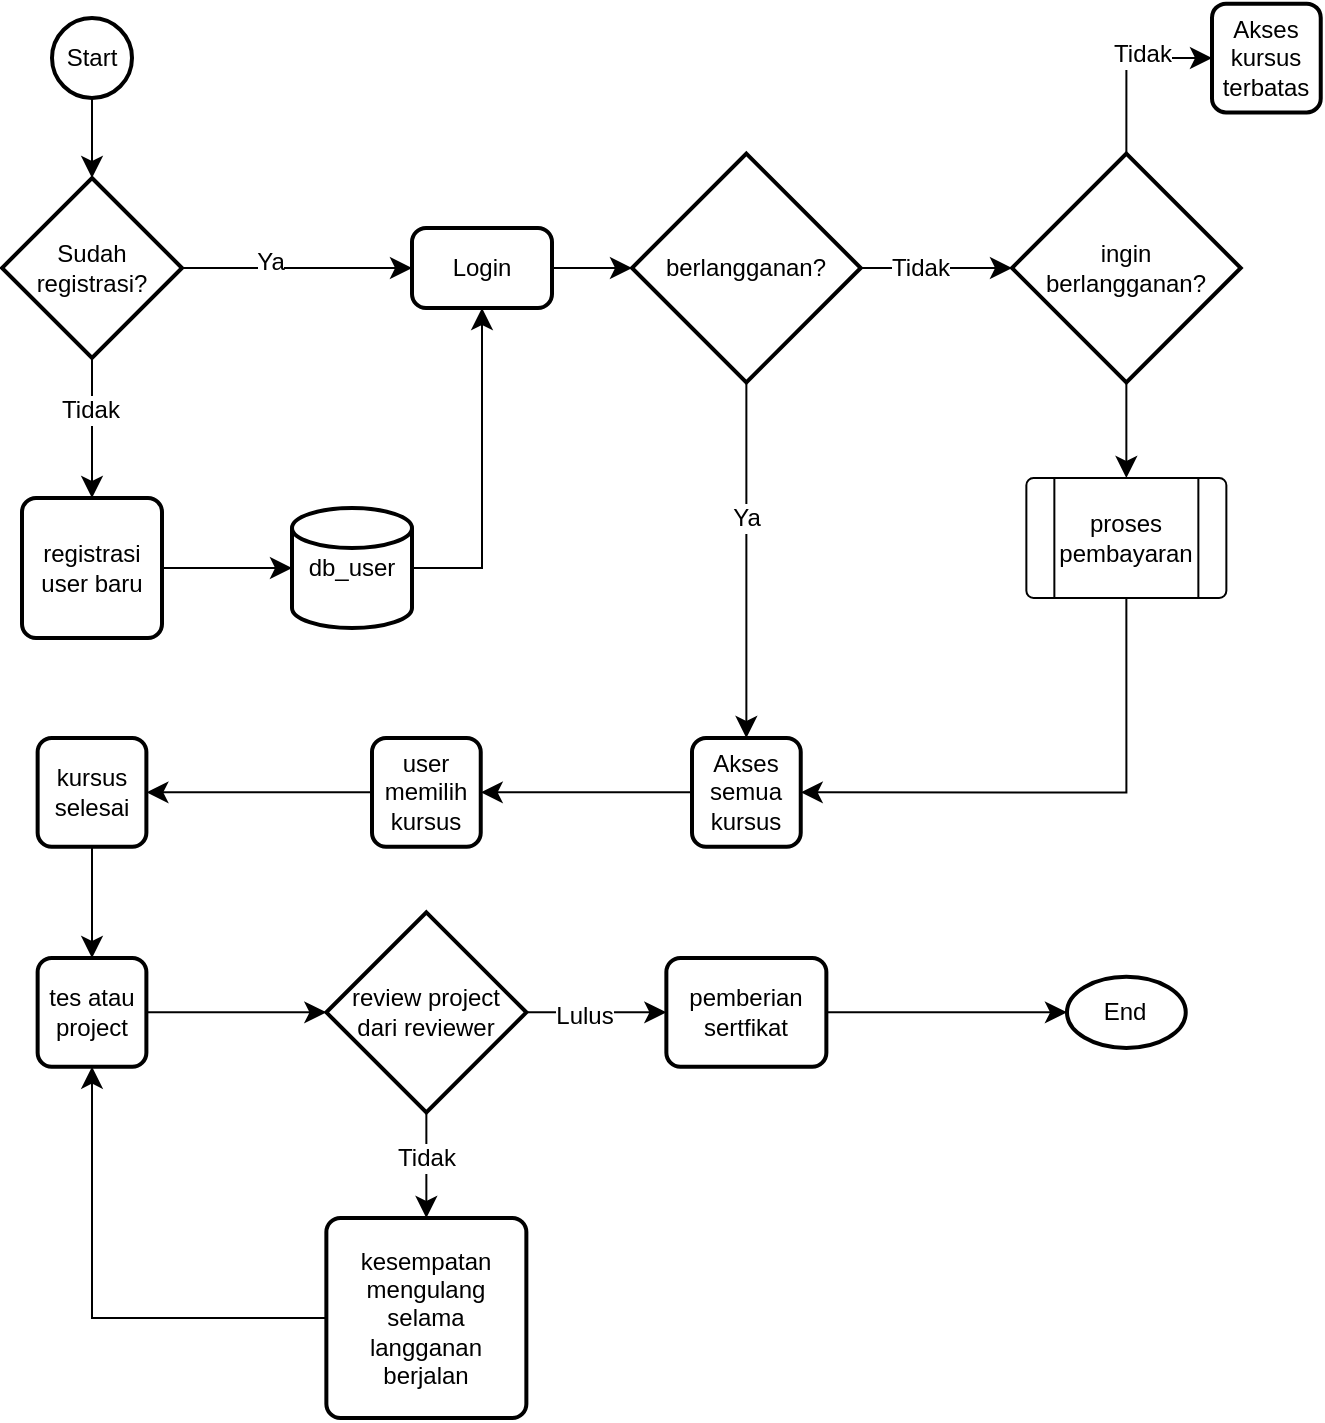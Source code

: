 <mxfile version="26.0.11">
  <diagram id="C5RBs43oDa-KdzZeNtuy" name="Page-1">
    <mxGraphModel dx="1500" dy="933" grid="1" gridSize="10" guides="1" tooltips="1" connect="1" arrows="1" fold="1" page="1" pageScale="1" pageWidth="827" pageHeight="1169" math="0" shadow="0">
      <root>
        <mxCell id="WIyWlLk6GJQsqaUBKTNV-0" />
        <mxCell id="WIyWlLk6GJQsqaUBKTNV-1" parent="WIyWlLk6GJQsqaUBKTNV-0" />
        <mxCell id="EXY43_atMa3LfQrV5PPq-0" value="Start" style="strokeWidth=2;html=1;shape=mxgraph.flowchart.start_2;whiteSpace=wrap;" vertex="1" parent="WIyWlLk6GJQsqaUBKTNV-1">
          <mxGeometry x="70" y="20" width="40" height="40" as="geometry" />
        </mxCell>
        <mxCell id="EXY43_atMa3LfQrV5PPq-5" style="edgeStyle=none;curved=1;rounded=0;orthogonalLoop=1;jettySize=auto;html=1;exitX=1;exitY=0.5;exitDx=0;exitDy=0;exitPerimeter=0;entryX=0;entryY=0.5;entryDx=0;entryDy=0;fontSize=12;startSize=8;endSize=8;" edge="1" parent="WIyWlLk6GJQsqaUBKTNV-1" source="EXY43_atMa3LfQrV5PPq-1" target="EXY43_atMa3LfQrV5PPq-2">
          <mxGeometry relative="1" as="geometry" />
        </mxCell>
        <mxCell id="EXY43_atMa3LfQrV5PPq-6" value="Ya" style="edgeLabel;html=1;align=center;verticalAlign=middle;resizable=0;points=[];fontSize=12;" vertex="1" connectable="0" parent="EXY43_atMa3LfQrV5PPq-5">
          <mxGeometry x="-0.233" y="3" relative="1" as="geometry">
            <mxPoint as="offset" />
          </mxGeometry>
        </mxCell>
        <mxCell id="EXY43_atMa3LfQrV5PPq-11" style="edgeStyle=none;curved=1;rounded=0;orthogonalLoop=1;jettySize=auto;html=1;exitX=0.5;exitY=1;exitDx=0;exitDy=0;exitPerimeter=0;entryX=0.5;entryY=0;entryDx=0;entryDy=0;fontSize=12;startSize=8;endSize=8;" edge="1" parent="WIyWlLk6GJQsqaUBKTNV-1" source="EXY43_atMa3LfQrV5PPq-1" target="EXY43_atMa3LfQrV5PPq-9">
          <mxGeometry relative="1" as="geometry" />
        </mxCell>
        <mxCell id="EXY43_atMa3LfQrV5PPq-12" value="Tidak" style="edgeLabel;html=1;align=center;verticalAlign=middle;resizable=0;points=[];fontSize=12;" vertex="1" connectable="0" parent="EXY43_atMa3LfQrV5PPq-11">
          <mxGeometry x="-0.269" y="-1" relative="1" as="geometry">
            <mxPoint as="offset" />
          </mxGeometry>
        </mxCell>
        <mxCell id="EXY43_atMa3LfQrV5PPq-1" value="Sudah&lt;div&gt;registrasi?&lt;/div&gt;" style="strokeWidth=2;html=1;shape=mxgraph.flowchart.decision;whiteSpace=wrap;" vertex="1" parent="WIyWlLk6GJQsqaUBKTNV-1">
          <mxGeometry x="45" y="100" width="90" height="90" as="geometry" />
        </mxCell>
        <mxCell id="EXY43_atMa3LfQrV5PPq-2" value="Login" style="rounded=1;whiteSpace=wrap;html=1;absoluteArcSize=1;arcSize=14;strokeWidth=2;" vertex="1" parent="WIyWlLk6GJQsqaUBKTNV-1">
          <mxGeometry x="250" y="125" width="70" height="40" as="geometry" />
        </mxCell>
        <mxCell id="EXY43_atMa3LfQrV5PPq-4" style="edgeStyle=none;curved=1;rounded=0;orthogonalLoop=1;jettySize=auto;html=1;entryX=0.5;entryY=0;entryDx=0;entryDy=0;entryPerimeter=0;fontSize=12;startSize=8;endSize=8;" edge="1" parent="WIyWlLk6GJQsqaUBKTNV-1" source="EXY43_atMa3LfQrV5PPq-0" target="EXY43_atMa3LfQrV5PPq-1">
          <mxGeometry relative="1" as="geometry" />
        </mxCell>
        <mxCell id="EXY43_atMa3LfQrV5PPq-9" value="registrasi&lt;div&gt;user baru&lt;/div&gt;" style="rounded=1;whiteSpace=wrap;html=1;absoluteArcSize=1;arcSize=14;strokeWidth=2;" vertex="1" parent="WIyWlLk6GJQsqaUBKTNV-1">
          <mxGeometry x="55" y="260" width="70" height="70" as="geometry" />
        </mxCell>
        <mxCell id="EXY43_atMa3LfQrV5PPq-15" style="edgeStyle=orthogonalEdgeStyle;rounded=0;orthogonalLoop=1;jettySize=auto;html=1;entryX=0.5;entryY=1;entryDx=0;entryDy=0;fontSize=12;startSize=8;endSize=8;" edge="1" parent="WIyWlLk6GJQsqaUBKTNV-1" source="EXY43_atMa3LfQrV5PPq-13" target="EXY43_atMa3LfQrV5PPq-2">
          <mxGeometry relative="1" as="geometry">
            <Array as="points">
              <mxPoint x="285" y="295" />
            </Array>
          </mxGeometry>
        </mxCell>
        <mxCell id="EXY43_atMa3LfQrV5PPq-13" value="db_user" style="strokeWidth=2;html=1;shape=mxgraph.flowchart.database;whiteSpace=wrap;" vertex="1" parent="WIyWlLk6GJQsqaUBKTNV-1">
          <mxGeometry x="190" y="265" width="60" height="60" as="geometry" />
        </mxCell>
        <mxCell id="EXY43_atMa3LfQrV5PPq-14" style="edgeStyle=none;curved=1;rounded=0;orthogonalLoop=1;jettySize=auto;html=1;entryX=0;entryY=0.5;entryDx=0;entryDy=0;entryPerimeter=0;fontSize=12;startSize=8;endSize=8;" edge="1" parent="WIyWlLk6GJQsqaUBKTNV-1" source="EXY43_atMa3LfQrV5PPq-9" target="EXY43_atMa3LfQrV5PPq-13">
          <mxGeometry relative="1" as="geometry" />
        </mxCell>
        <mxCell id="EXY43_atMa3LfQrV5PPq-27" style="edgeStyle=none;curved=1;rounded=0;orthogonalLoop=1;jettySize=auto;html=1;fontSize=12;startSize=8;endSize=8;" edge="1" parent="WIyWlLk6GJQsqaUBKTNV-1" source="EXY43_atMa3LfQrV5PPq-22" target="EXY43_atMa3LfQrV5PPq-26">
          <mxGeometry relative="1" as="geometry" />
        </mxCell>
        <mxCell id="EXY43_atMa3LfQrV5PPq-29" value="Ya" style="edgeLabel;html=1;align=center;verticalAlign=middle;resizable=0;points=[];fontSize=12;" vertex="1" connectable="0" parent="EXY43_atMa3LfQrV5PPq-27">
          <mxGeometry x="-0.319" y="-1" relative="1" as="geometry">
            <mxPoint x="1" y="7" as="offset" />
          </mxGeometry>
        </mxCell>
        <mxCell id="EXY43_atMa3LfQrV5PPq-22" value="berlangganan?" style="strokeWidth=2;html=1;shape=mxgraph.flowchart.decision;whiteSpace=wrap;" vertex="1" parent="WIyWlLk6GJQsqaUBKTNV-1">
          <mxGeometry x="360" y="87.81" width="114.37" height="114.37" as="geometry" />
        </mxCell>
        <mxCell id="EXY43_atMa3LfQrV5PPq-23" style="edgeStyle=none;curved=1;rounded=0;orthogonalLoop=1;jettySize=auto;html=1;entryX=0;entryY=0.5;entryDx=0;entryDy=0;entryPerimeter=0;fontSize=12;startSize=8;endSize=8;" edge="1" parent="WIyWlLk6GJQsqaUBKTNV-1" source="EXY43_atMa3LfQrV5PPq-2" target="EXY43_atMa3LfQrV5PPq-22">
          <mxGeometry relative="1" as="geometry" />
        </mxCell>
        <mxCell id="EXY43_atMa3LfQrV5PPq-45" style="edgeStyle=none;curved=1;rounded=0;orthogonalLoop=1;jettySize=auto;html=1;fontSize=12;startSize=8;endSize=8;entryX=1;entryY=0.5;entryDx=0;entryDy=0;" edge="1" parent="WIyWlLk6GJQsqaUBKTNV-1" source="EXY43_atMa3LfQrV5PPq-26" target="EXY43_atMa3LfQrV5PPq-46">
          <mxGeometry relative="1" as="geometry">
            <mxPoint x="250" y="377" as="targetPoint" />
          </mxGeometry>
        </mxCell>
        <mxCell id="EXY43_atMa3LfQrV5PPq-26" value="Akses&lt;div&gt;semua&lt;/div&gt;&lt;div&gt;kursus&lt;/div&gt;" style="rounded=1;whiteSpace=wrap;html=1;absoluteArcSize=1;arcSize=14;strokeWidth=2;" vertex="1" parent="WIyWlLk6GJQsqaUBKTNV-1">
          <mxGeometry x="390" y="380" width="54.37" height="54.37" as="geometry" />
        </mxCell>
        <mxCell id="EXY43_atMa3LfQrV5PPq-37" style="edgeStyle=orthogonalEdgeStyle;rounded=0;orthogonalLoop=1;jettySize=auto;html=1;entryX=0;entryY=0.5;entryDx=0;entryDy=0;fontSize=12;startSize=8;endSize=8;exitX=0.5;exitY=0;exitDx=0;exitDy=0;exitPerimeter=0;" edge="1" parent="WIyWlLk6GJQsqaUBKTNV-1" source="EXY43_atMa3LfQrV5PPq-32" target="EXY43_atMa3LfQrV5PPq-36">
          <mxGeometry relative="1" as="geometry" />
        </mxCell>
        <mxCell id="EXY43_atMa3LfQrV5PPq-38" value="Tidak" style="edgeLabel;html=1;align=center;verticalAlign=middle;resizable=0;points=[];fontSize=12;" vertex="1" connectable="0" parent="EXY43_atMa3LfQrV5PPq-37">
          <mxGeometry x="0.221" y="2" relative="1" as="geometry">
            <mxPoint as="offset" />
          </mxGeometry>
        </mxCell>
        <mxCell id="EXY43_atMa3LfQrV5PPq-43" style="edgeStyle=none;curved=1;rounded=0;orthogonalLoop=1;jettySize=auto;html=1;entryX=0.5;entryY=0;entryDx=0;entryDy=0;fontSize=12;startSize=8;endSize=8;" edge="1" parent="WIyWlLk6GJQsqaUBKTNV-1" source="EXY43_atMa3LfQrV5PPq-32" target="EXY43_atMa3LfQrV5PPq-40">
          <mxGeometry relative="1" as="geometry" />
        </mxCell>
        <mxCell id="EXY43_atMa3LfQrV5PPq-32" value="&lt;div&gt;ingin&lt;/div&gt;berlangganan?" style="strokeWidth=2;html=1;shape=mxgraph.flowchart.decision;whiteSpace=wrap;" vertex="1" parent="WIyWlLk6GJQsqaUBKTNV-1">
          <mxGeometry x="550" y="87.81" width="114.37" height="114.37" as="geometry" />
        </mxCell>
        <mxCell id="EXY43_atMa3LfQrV5PPq-33" style="edgeStyle=none;curved=1;rounded=0;orthogonalLoop=1;jettySize=auto;html=1;entryX=0;entryY=0.5;entryDx=0;entryDy=0;entryPerimeter=0;fontSize=12;startSize=8;endSize=8;" edge="1" parent="WIyWlLk6GJQsqaUBKTNV-1" source="EXY43_atMa3LfQrV5PPq-22" target="EXY43_atMa3LfQrV5PPq-32">
          <mxGeometry relative="1" as="geometry" />
        </mxCell>
        <mxCell id="EXY43_atMa3LfQrV5PPq-34" value="Tidak" style="edgeLabel;html=1;align=center;verticalAlign=middle;resizable=0;points=[];fontSize=12;" vertex="1" connectable="0" parent="EXY43_atMa3LfQrV5PPq-33">
          <mxGeometry x="-0.221" relative="1" as="geometry">
            <mxPoint as="offset" />
          </mxGeometry>
        </mxCell>
        <mxCell id="EXY43_atMa3LfQrV5PPq-36" value="Akses&lt;div&gt;kursus&lt;/div&gt;&lt;div&gt;terbatas&lt;/div&gt;" style="rounded=1;whiteSpace=wrap;html=1;absoluteArcSize=1;arcSize=14;strokeWidth=2;" vertex="1" parent="WIyWlLk6GJQsqaUBKTNV-1">
          <mxGeometry x="650" y="12.82" width="54.37" height="54.37" as="geometry" />
        </mxCell>
        <mxCell id="EXY43_atMa3LfQrV5PPq-44" style="edgeStyle=orthogonalEdgeStyle;rounded=0;orthogonalLoop=1;jettySize=auto;html=1;entryX=1;entryY=0.5;entryDx=0;entryDy=0;fontSize=12;startSize=8;endSize=8;exitX=0.5;exitY=1;exitDx=0;exitDy=0;" edge="1" parent="WIyWlLk6GJQsqaUBKTNV-1" source="EXY43_atMa3LfQrV5PPq-40" target="EXY43_atMa3LfQrV5PPq-26">
          <mxGeometry relative="1" as="geometry" />
        </mxCell>
        <mxCell id="EXY43_atMa3LfQrV5PPq-40" value="proses&lt;div&gt;pembayaran&lt;/div&gt;" style="verticalLabelPosition=middle;verticalAlign=middle;html=1;shape=process;whiteSpace=wrap;rounded=1;size=0.14;arcSize=6;labelPosition=center;align=center;" vertex="1" parent="WIyWlLk6GJQsqaUBKTNV-1">
          <mxGeometry x="557.18" y="250" width="100" height="60" as="geometry" />
        </mxCell>
        <mxCell id="EXY43_atMa3LfQrV5PPq-48" style="edgeStyle=none;curved=1;rounded=0;orthogonalLoop=1;jettySize=auto;html=1;entryX=1;entryY=0.5;entryDx=0;entryDy=0;fontSize=12;startSize=8;endSize=8;" edge="1" parent="WIyWlLk6GJQsqaUBKTNV-1" source="EXY43_atMa3LfQrV5PPq-46" target="EXY43_atMa3LfQrV5PPq-47">
          <mxGeometry relative="1" as="geometry" />
        </mxCell>
        <mxCell id="EXY43_atMa3LfQrV5PPq-46" value="user&lt;div&gt;memilih&lt;/div&gt;&lt;div&gt;kursus&lt;/div&gt;" style="rounded=1;whiteSpace=wrap;html=1;absoluteArcSize=1;arcSize=14;strokeWidth=2;" vertex="1" parent="WIyWlLk6GJQsqaUBKTNV-1">
          <mxGeometry x="230" y="380" width="54.37" height="54.37" as="geometry" />
        </mxCell>
        <mxCell id="EXY43_atMa3LfQrV5PPq-50" style="edgeStyle=none;curved=1;rounded=0;orthogonalLoop=1;jettySize=auto;html=1;entryX=0.5;entryY=0;entryDx=0;entryDy=0;fontSize=12;startSize=8;endSize=8;" edge="1" parent="WIyWlLk6GJQsqaUBKTNV-1" source="EXY43_atMa3LfQrV5PPq-47" target="EXY43_atMa3LfQrV5PPq-49">
          <mxGeometry relative="1" as="geometry" />
        </mxCell>
        <mxCell id="EXY43_atMa3LfQrV5PPq-47" value="kursus&lt;div&gt;selesai&lt;/div&gt;" style="rounded=1;whiteSpace=wrap;html=1;absoluteArcSize=1;arcSize=14;strokeWidth=2;" vertex="1" parent="WIyWlLk6GJQsqaUBKTNV-1">
          <mxGeometry x="62.82" y="380" width="54.37" height="54.37" as="geometry" />
        </mxCell>
        <mxCell id="EXY43_atMa3LfQrV5PPq-51" style="edgeStyle=none;curved=1;rounded=0;orthogonalLoop=1;jettySize=auto;html=1;fontSize=12;startSize=8;endSize=8;" edge="1" parent="WIyWlLk6GJQsqaUBKTNV-1" source="EXY43_atMa3LfQrV5PPq-49" target="EXY43_atMa3LfQrV5PPq-52">
          <mxGeometry relative="1" as="geometry">
            <mxPoint x="190" y="517.185" as="targetPoint" />
          </mxGeometry>
        </mxCell>
        <mxCell id="EXY43_atMa3LfQrV5PPq-49" value="tes atau&lt;div&gt;project&lt;/div&gt;" style="rounded=1;whiteSpace=wrap;html=1;absoluteArcSize=1;arcSize=14;strokeWidth=2;" vertex="1" parent="WIyWlLk6GJQsqaUBKTNV-1">
          <mxGeometry x="62.82" y="490" width="54.37" height="54.37" as="geometry" />
        </mxCell>
        <mxCell id="EXY43_atMa3LfQrV5PPq-55" style="edgeStyle=none;curved=1;rounded=0;orthogonalLoop=1;jettySize=auto;html=1;entryX=0;entryY=0.5;entryDx=0;entryDy=0;fontSize=12;startSize=8;endSize=8;" edge="1" parent="WIyWlLk6GJQsqaUBKTNV-1" source="EXY43_atMa3LfQrV5PPq-52" target="EXY43_atMa3LfQrV5PPq-54">
          <mxGeometry relative="1" as="geometry" />
        </mxCell>
        <mxCell id="EXY43_atMa3LfQrV5PPq-56" value="Lulus" style="edgeLabel;html=1;align=center;verticalAlign=middle;resizable=0;points=[];fontSize=12;" vertex="1" connectable="0" parent="EXY43_atMa3LfQrV5PPq-55">
          <mxGeometry x="-0.182" y="-2" relative="1" as="geometry">
            <mxPoint as="offset" />
          </mxGeometry>
        </mxCell>
        <mxCell id="EXY43_atMa3LfQrV5PPq-60" style="edgeStyle=none;curved=1;rounded=0;orthogonalLoop=1;jettySize=auto;html=1;entryX=0.5;entryY=0;entryDx=0;entryDy=0;fontSize=12;startSize=8;endSize=8;" edge="1" parent="WIyWlLk6GJQsqaUBKTNV-1" source="EXY43_atMa3LfQrV5PPq-52" target="EXY43_atMa3LfQrV5PPq-59">
          <mxGeometry relative="1" as="geometry" />
        </mxCell>
        <mxCell id="EXY43_atMa3LfQrV5PPq-61" value="Tidak" style="edgeLabel;html=1;align=center;verticalAlign=middle;resizable=0;points=[];fontSize=12;" vertex="1" connectable="0" parent="EXY43_atMa3LfQrV5PPq-60">
          <mxGeometry x="-0.462" y="2" relative="1" as="geometry">
            <mxPoint x="-2" y="9" as="offset" />
          </mxGeometry>
        </mxCell>
        <mxCell id="EXY43_atMa3LfQrV5PPq-52" value="review project&lt;div&gt;dari reviewer&lt;/div&gt;" style="strokeWidth=2;html=1;shape=mxgraph.flowchart.decision;whiteSpace=wrap;" vertex="1" parent="WIyWlLk6GJQsqaUBKTNV-1">
          <mxGeometry x="207.18" y="467.185" width="100" height="100" as="geometry" />
        </mxCell>
        <mxCell id="EXY43_atMa3LfQrV5PPq-54" value="pemberian&lt;div&gt;sertfikat&lt;/div&gt;" style="rounded=1;whiteSpace=wrap;html=1;absoluteArcSize=1;arcSize=14;strokeWidth=2;" vertex="1" parent="WIyWlLk6GJQsqaUBKTNV-1">
          <mxGeometry x="377.18" y="490" width="80" height="54.37" as="geometry" />
        </mxCell>
        <mxCell id="EXY43_atMa3LfQrV5PPq-57" value="End" style="strokeWidth=2;html=1;shape=mxgraph.flowchart.start_1;whiteSpace=wrap;" vertex="1" parent="WIyWlLk6GJQsqaUBKTNV-1">
          <mxGeometry x="577.49" y="499.37" width="59.38" height="35.63" as="geometry" />
        </mxCell>
        <mxCell id="EXY43_atMa3LfQrV5PPq-58" style="edgeStyle=none;curved=1;rounded=0;orthogonalLoop=1;jettySize=auto;html=1;entryX=0;entryY=0.5;entryDx=0;entryDy=0;entryPerimeter=0;fontSize=12;startSize=8;endSize=8;" edge="1" parent="WIyWlLk6GJQsqaUBKTNV-1" source="EXY43_atMa3LfQrV5PPq-54" target="EXY43_atMa3LfQrV5PPq-57">
          <mxGeometry relative="1" as="geometry" />
        </mxCell>
        <mxCell id="EXY43_atMa3LfQrV5PPq-62" style="edgeStyle=orthogonalEdgeStyle;rounded=0;orthogonalLoop=1;jettySize=auto;html=1;entryX=0.5;entryY=1;entryDx=0;entryDy=0;fontSize=12;startSize=8;endSize=8;" edge="1" parent="WIyWlLk6GJQsqaUBKTNV-1" source="EXY43_atMa3LfQrV5PPq-59" target="EXY43_atMa3LfQrV5PPq-49">
          <mxGeometry relative="1" as="geometry" />
        </mxCell>
        <mxCell id="EXY43_atMa3LfQrV5PPq-59" value="kesempatan&lt;div&gt;mengulang&lt;/div&gt;&lt;div&gt;selama langganan&lt;/div&gt;&lt;div&gt;berjalan&lt;/div&gt;" style="rounded=1;whiteSpace=wrap;html=1;absoluteArcSize=1;arcSize=14;strokeWidth=2;" vertex="1" parent="WIyWlLk6GJQsqaUBKTNV-1">
          <mxGeometry x="207.18" y="620" width="100" height="100" as="geometry" />
        </mxCell>
      </root>
    </mxGraphModel>
  </diagram>
</mxfile>
